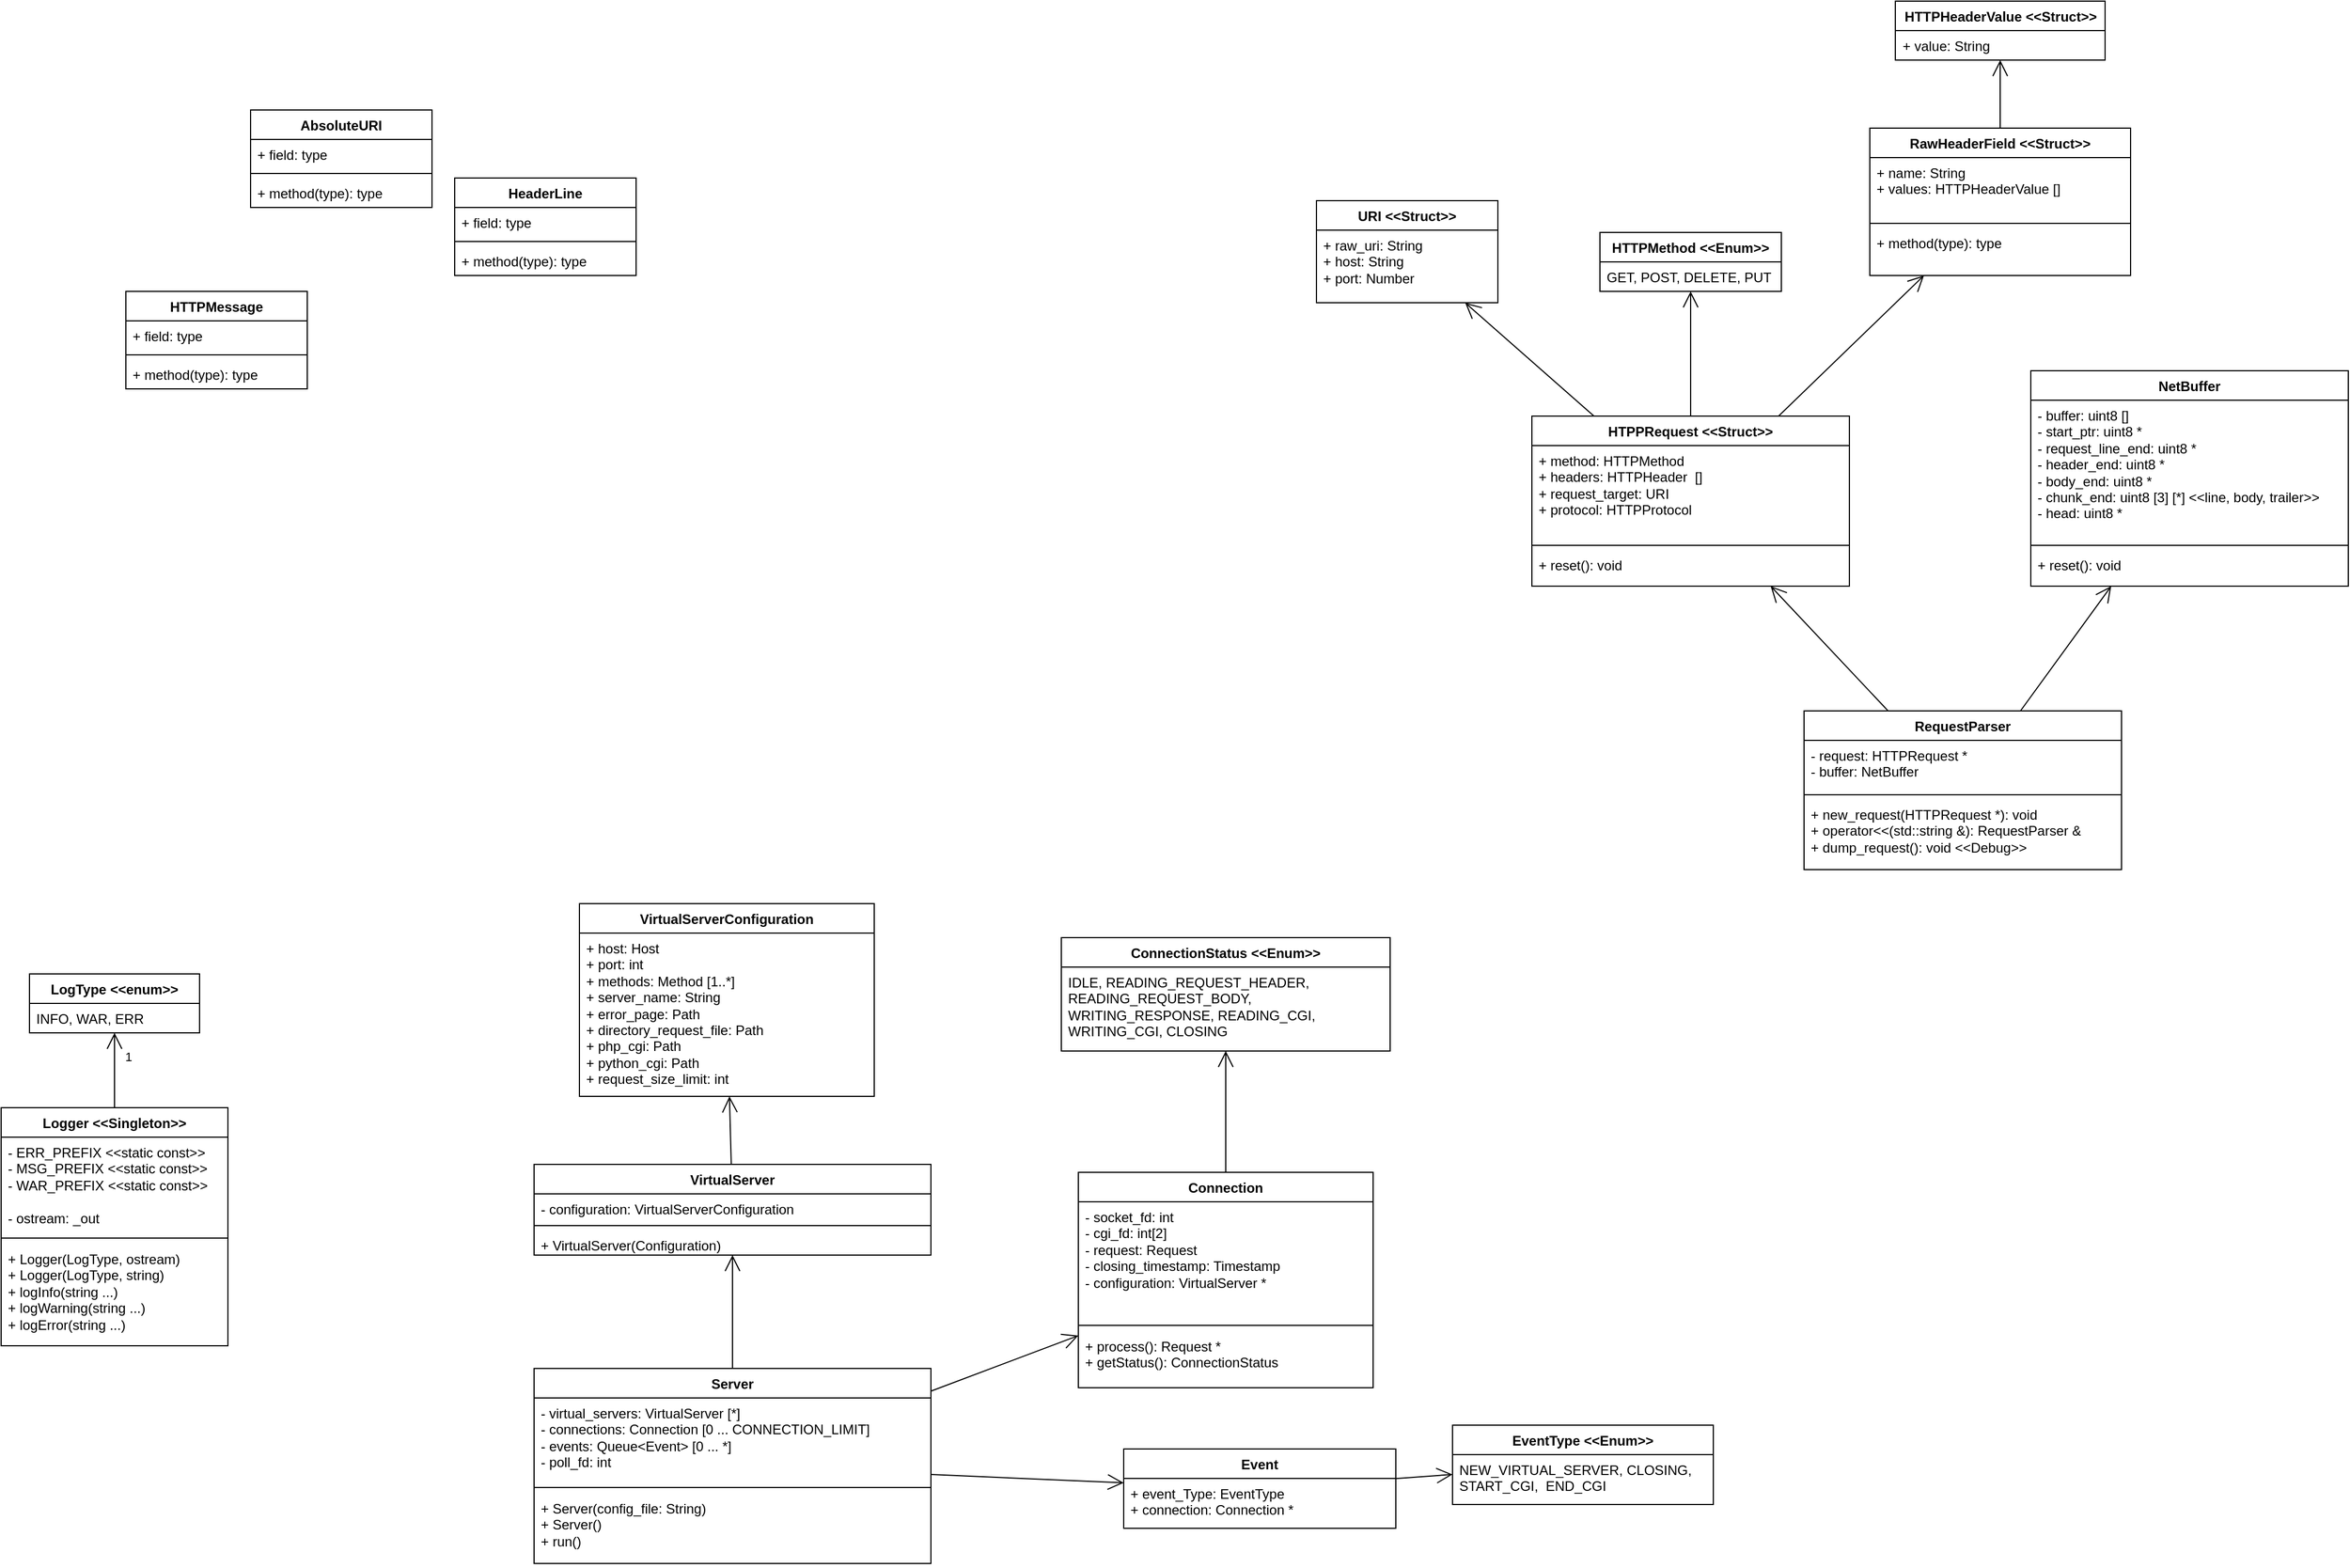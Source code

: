 <mxfile version="27.0.9">
  <diagram name="Página-1" id="tk883FMMthcRZrW7SJB8">
    <mxGraphModel dx="1426" dy="1963" grid="1" gridSize="10" guides="1" tooltips="1" connect="1" arrows="1" fold="1" page="1" pageScale="1" pageWidth="827" pageHeight="1169" math="0" shadow="0">
      <root>
        <mxCell id="0" />
        <mxCell id="1" parent="0" />
        <mxCell id="6wgVJU0eq-c5YWtlfM_m-1" value="Logger &amp;lt;&amp;lt;Singleton&amp;gt;&amp;gt;&lt;div&gt;&amp;nbsp;&lt;/div&gt;" style="swimlane;fontStyle=1;align=center;verticalAlign=top;childLayout=stackLayout;horizontal=1;startSize=26;horizontalStack=0;resizeParent=1;resizeParentMax=0;resizeLast=0;collapsible=1;marginBottom=0;whiteSpace=wrap;html=1;" parent="1" vertex="1">
          <mxGeometry x="190" y="340" width="200" height="210" as="geometry" />
        </mxCell>
        <mxCell id="6wgVJU0eq-c5YWtlfM_m-2" value="&lt;div&gt;- ERR_PREFIX &amp;lt;&amp;lt;static const&amp;gt;&amp;gt;&lt;/div&gt;&lt;div&gt;- MSG_PREFIX &amp;lt;&amp;lt;static const&amp;gt;&amp;gt;&lt;/div&gt;&lt;div&gt;- WAR_PREFIX &amp;lt;&amp;lt;static const&amp;gt;&amp;gt;&lt;/div&gt;&lt;div&gt;&lt;br&gt;&lt;/div&gt;- ostream: _out" style="text;strokeColor=none;fillColor=none;align=left;verticalAlign=top;spacingLeft=4;spacingRight=4;overflow=hidden;rotatable=0;points=[[0,0.5],[1,0.5]];portConstraint=eastwest;whiteSpace=wrap;html=1;" parent="6wgVJU0eq-c5YWtlfM_m-1" vertex="1">
          <mxGeometry y="26" width="200" height="84" as="geometry" />
        </mxCell>
        <mxCell id="6wgVJU0eq-c5YWtlfM_m-3" value="" style="line;strokeWidth=1;fillColor=none;align=left;verticalAlign=middle;spacingTop=-1;spacingLeft=3;spacingRight=3;rotatable=0;labelPosition=right;points=[];portConstraint=eastwest;strokeColor=inherit;" parent="6wgVJU0eq-c5YWtlfM_m-1" vertex="1">
          <mxGeometry y="110" width="200" height="10" as="geometry" />
        </mxCell>
        <mxCell id="6wgVJU0eq-c5YWtlfM_m-4" value="&lt;div&gt;&lt;span style=&quot;background-color: transparent; color: light-dark(rgb(0, 0, 0), rgb(255, 255, 255));&quot;&gt;+ Logger(LogType, ostream)&lt;/span&gt;&lt;/div&gt;+ Logger(LogType, string)&lt;div&gt;+ logInfo(string ...)&lt;/div&gt;&lt;div&gt;&lt;div&gt;+ logWarning(string ...)&lt;/div&gt;&lt;/div&gt;&lt;div&gt;&lt;div&gt;+ logError(string ...)&lt;/div&gt;&lt;/div&gt;&lt;div&gt;&lt;br&gt;&lt;/div&gt;" style="text;strokeColor=none;fillColor=none;align=left;verticalAlign=top;spacingLeft=4;spacingRight=4;overflow=hidden;rotatable=0;points=[[0,0.5],[1,0.5]];portConstraint=eastwest;whiteSpace=wrap;html=1;" parent="6wgVJU0eq-c5YWtlfM_m-1" vertex="1">
          <mxGeometry y="120" width="200" height="90" as="geometry" />
        </mxCell>
        <mxCell id="6wgVJU0eq-c5YWtlfM_m-7" value="LogType &amp;lt;&amp;lt;enum&amp;gt;&amp;gt;" style="swimlane;fontStyle=1;align=center;verticalAlign=top;childLayout=stackLayout;horizontal=1;startSize=26;horizontalStack=0;resizeParent=1;resizeParentMax=0;resizeLast=0;collapsible=1;marginBottom=0;whiteSpace=wrap;html=1;" parent="1" vertex="1">
          <mxGeometry x="215" y="222" width="150" height="52" as="geometry" />
        </mxCell>
        <mxCell id="6wgVJU0eq-c5YWtlfM_m-8" value="INFO, WAR, ERR" style="text;strokeColor=none;fillColor=none;align=left;verticalAlign=top;spacingLeft=4;spacingRight=4;overflow=hidden;rotatable=0;points=[[0,0.5],[1,0.5]];portConstraint=eastwest;whiteSpace=wrap;html=1;" parent="6wgVJU0eq-c5YWtlfM_m-7" vertex="1">
          <mxGeometry y="26" width="150" height="26" as="geometry" />
        </mxCell>
        <mxCell id="6wgVJU0eq-c5YWtlfM_m-13" value="" style="endArrow=open;endFill=1;endSize=12;html=1;rounded=0;" parent="1" source="6wgVJU0eq-c5YWtlfM_m-1" target="6wgVJU0eq-c5YWtlfM_m-7" edge="1">
          <mxGeometry width="160" relative="1" as="geometry">
            <mxPoint x="243" y="350" as="sourcePoint" />
            <mxPoint x="206" y="262" as="targetPoint" />
          </mxGeometry>
        </mxCell>
        <mxCell id="6wgVJU0eq-c5YWtlfM_m-14" value="1" style="edgeLabel;html=1;align=center;verticalAlign=middle;resizable=0;points=[];" parent="6wgVJU0eq-c5YWtlfM_m-13" vertex="1" connectable="0">
          <mxGeometry x="0.416" y="2" relative="1" as="geometry">
            <mxPoint x="14" y="1" as="offset" />
          </mxGeometry>
        </mxCell>
        <mxCell id="6wgVJU0eq-c5YWtlfM_m-15" value="" style="endArrow=open;endFill=1;endSize=12;html=1;rounded=0;" parent="1" source="6wgVJU0eq-c5YWtlfM_m-17" target="I9XYT82SZLcXuWSCUwmC-47" edge="1">
          <mxGeometry width="160" relative="1" as="geometry">
            <mxPoint x="742" y="480" as="sourcePoint" />
            <mxPoint x="839.571" y="274" as="targetPoint" />
          </mxGeometry>
        </mxCell>
        <mxCell id="6wgVJU0eq-c5YWtlfM_m-17" value="VirtualServer" style="swimlane;fontStyle=1;align=center;verticalAlign=top;childLayout=stackLayout;horizontal=1;startSize=26;horizontalStack=0;resizeParent=1;resizeParentMax=0;resizeLast=0;collapsible=1;marginBottom=0;whiteSpace=wrap;html=1;" parent="1" vertex="1">
          <mxGeometry x="660" y="390" width="350" height="80" as="geometry" />
        </mxCell>
        <mxCell id="6wgVJU0eq-c5YWtlfM_m-18" value="&lt;div&gt;- configuration: VirtualServerConfiguration&lt;/div&gt;&lt;div&gt;&lt;br&gt;&lt;/div&gt;" style="text;strokeColor=none;fillColor=none;align=left;verticalAlign=top;spacingLeft=4;spacingRight=4;overflow=hidden;rotatable=0;points=[[0,0.5],[1,0.5]];portConstraint=eastwest;whiteSpace=wrap;html=1;" parent="6wgVJU0eq-c5YWtlfM_m-17" vertex="1">
          <mxGeometry y="26" width="350" height="24" as="geometry" />
        </mxCell>
        <mxCell id="6wgVJU0eq-c5YWtlfM_m-19" value="" style="line;strokeWidth=1;fillColor=none;align=left;verticalAlign=middle;spacingTop=-1;spacingLeft=3;spacingRight=3;rotatable=0;labelPosition=right;points=[];portConstraint=eastwest;strokeColor=inherit;" parent="6wgVJU0eq-c5YWtlfM_m-17" vertex="1">
          <mxGeometry y="50" width="350" height="8" as="geometry" />
        </mxCell>
        <mxCell id="6wgVJU0eq-c5YWtlfM_m-20" value="+ VirtualServer(Configuration)&lt;div&gt;&lt;br&gt;&lt;/div&gt;" style="text;strokeColor=none;fillColor=none;align=left;verticalAlign=top;spacingLeft=4;spacingRight=4;overflow=hidden;rotatable=0;points=[[0,0.5],[1,0.5]];portConstraint=eastwest;whiteSpace=wrap;html=1;" parent="6wgVJU0eq-c5YWtlfM_m-17" vertex="1">
          <mxGeometry y="58" width="350" height="22" as="geometry" />
        </mxCell>
        <mxCell id="6wgVJU0eq-c5YWtlfM_m-27" value="HTTPMessage" style="swimlane;fontStyle=1;align=center;verticalAlign=top;childLayout=stackLayout;horizontal=1;startSize=26;horizontalStack=0;resizeParent=1;resizeParentMax=0;resizeLast=0;collapsible=1;marginBottom=0;whiteSpace=wrap;html=1;" parent="1" vertex="1">
          <mxGeometry x="300" y="-380" width="160" height="86" as="geometry" />
        </mxCell>
        <mxCell id="6wgVJU0eq-c5YWtlfM_m-28" value="+ field: type" style="text;strokeColor=none;fillColor=none;align=left;verticalAlign=top;spacingLeft=4;spacingRight=4;overflow=hidden;rotatable=0;points=[[0,0.5],[1,0.5]];portConstraint=eastwest;whiteSpace=wrap;html=1;" parent="6wgVJU0eq-c5YWtlfM_m-27" vertex="1">
          <mxGeometry y="26" width="160" height="26" as="geometry" />
        </mxCell>
        <mxCell id="6wgVJU0eq-c5YWtlfM_m-29" value="" style="line;strokeWidth=1;fillColor=none;align=left;verticalAlign=middle;spacingTop=-1;spacingLeft=3;spacingRight=3;rotatable=0;labelPosition=right;points=[];portConstraint=eastwest;strokeColor=inherit;" parent="6wgVJU0eq-c5YWtlfM_m-27" vertex="1">
          <mxGeometry y="52" width="160" height="8" as="geometry" />
        </mxCell>
        <mxCell id="6wgVJU0eq-c5YWtlfM_m-30" value="+ method(type): type" style="text;strokeColor=none;fillColor=none;align=left;verticalAlign=top;spacingLeft=4;spacingRight=4;overflow=hidden;rotatable=0;points=[[0,0.5],[1,0.5]];portConstraint=eastwest;whiteSpace=wrap;html=1;" parent="6wgVJU0eq-c5YWtlfM_m-27" vertex="1">
          <mxGeometry y="60" width="160" height="26" as="geometry" />
        </mxCell>
        <mxCell id="6wgVJU0eq-c5YWtlfM_m-31" value="RawHeaderField &amp;lt;&amp;lt;Struct&amp;gt;&amp;gt;" style="swimlane;fontStyle=1;align=center;verticalAlign=top;childLayout=stackLayout;horizontal=1;startSize=26;horizontalStack=0;resizeParent=1;resizeParentMax=0;resizeLast=0;collapsible=1;marginBottom=0;whiteSpace=wrap;html=1;" parent="1" vertex="1">
          <mxGeometry x="1838" y="-524" width="230" height="130" as="geometry" />
        </mxCell>
        <mxCell id="6wgVJU0eq-c5YWtlfM_m-32" value="&lt;div&gt;+ name: String&lt;/div&gt;&lt;div&gt;+ values: HTTPHeaderValue []&lt;/div&gt;" style="text;strokeColor=none;fillColor=none;align=left;verticalAlign=top;spacingLeft=4;spacingRight=4;overflow=hidden;rotatable=0;points=[[0,0.5],[1,0.5]];portConstraint=eastwest;whiteSpace=wrap;html=1;" parent="6wgVJU0eq-c5YWtlfM_m-31" vertex="1">
          <mxGeometry y="26" width="230" height="54" as="geometry" />
        </mxCell>
        <mxCell id="6wgVJU0eq-c5YWtlfM_m-33" value="" style="line;strokeWidth=1;fillColor=none;align=left;verticalAlign=middle;spacingTop=-1;spacingLeft=3;spacingRight=3;rotatable=0;labelPosition=right;points=[];portConstraint=eastwest;strokeColor=inherit;" parent="6wgVJU0eq-c5YWtlfM_m-31" vertex="1">
          <mxGeometry y="80" width="230" height="8" as="geometry" />
        </mxCell>
        <mxCell id="6wgVJU0eq-c5YWtlfM_m-34" value="+ method(type): type" style="text;strokeColor=none;fillColor=none;align=left;verticalAlign=top;spacingLeft=4;spacingRight=4;overflow=hidden;rotatable=0;points=[[0,0.5],[1,0.5]];portConstraint=eastwest;whiteSpace=wrap;html=1;" parent="6wgVJU0eq-c5YWtlfM_m-31" vertex="1">
          <mxGeometry y="88" width="230" height="42" as="geometry" />
        </mxCell>
        <mxCell id="6wgVJU0eq-c5YWtlfM_m-36" value="HeaderLine" style="swimlane;fontStyle=1;align=center;verticalAlign=top;childLayout=stackLayout;horizontal=1;startSize=26;horizontalStack=0;resizeParent=1;resizeParentMax=0;resizeLast=0;collapsible=1;marginBottom=0;whiteSpace=wrap;html=1;" parent="1" vertex="1">
          <mxGeometry x="590" y="-480" width="160" height="86" as="geometry" />
        </mxCell>
        <mxCell id="6wgVJU0eq-c5YWtlfM_m-37" value="+ field: type" style="text;strokeColor=none;fillColor=none;align=left;verticalAlign=top;spacingLeft=4;spacingRight=4;overflow=hidden;rotatable=0;points=[[0,0.5],[1,0.5]];portConstraint=eastwest;whiteSpace=wrap;html=1;" parent="6wgVJU0eq-c5YWtlfM_m-36" vertex="1">
          <mxGeometry y="26" width="160" height="26" as="geometry" />
        </mxCell>
        <mxCell id="6wgVJU0eq-c5YWtlfM_m-38" value="" style="line;strokeWidth=1;fillColor=none;align=left;verticalAlign=middle;spacingTop=-1;spacingLeft=3;spacingRight=3;rotatable=0;labelPosition=right;points=[];portConstraint=eastwest;strokeColor=inherit;" parent="6wgVJU0eq-c5YWtlfM_m-36" vertex="1">
          <mxGeometry y="52" width="160" height="8" as="geometry" />
        </mxCell>
        <mxCell id="6wgVJU0eq-c5YWtlfM_m-39" value="+ method(type): type" style="text;strokeColor=none;fillColor=none;align=left;verticalAlign=top;spacingLeft=4;spacingRight=4;overflow=hidden;rotatable=0;points=[[0,0.5],[1,0.5]];portConstraint=eastwest;whiteSpace=wrap;html=1;" parent="6wgVJU0eq-c5YWtlfM_m-36" vertex="1">
          <mxGeometry y="60" width="160" height="26" as="geometry" />
        </mxCell>
        <mxCell id="6wgVJU0eq-c5YWtlfM_m-44" value="AbsoluteURI" style="swimlane;fontStyle=1;align=center;verticalAlign=top;childLayout=stackLayout;horizontal=1;startSize=26;horizontalStack=0;resizeParent=1;resizeParentMax=0;resizeLast=0;collapsible=1;marginBottom=0;whiteSpace=wrap;html=1;" parent="1" vertex="1">
          <mxGeometry x="410" y="-540" width="160" height="86" as="geometry" />
        </mxCell>
        <mxCell id="6wgVJU0eq-c5YWtlfM_m-45" value="+ field: type" style="text;strokeColor=none;fillColor=none;align=left;verticalAlign=top;spacingLeft=4;spacingRight=4;overflow=hidden;rotatable=0;points=[[0,0.5],[1,0.5]];portConstraint=eastwest;whiteSpace=wrap;html=1;" parent="6wgVJU0eq-c5YWtlfM_m-44" vertex="1">
          <mxGeometry y="26" width="160" height="26" as="geometry" />
        </mxCell>
        <mxCell id="6wgVJU0eq-c5YWtlfM_m-46" value="" style="line;strokeWidth=1;fillColor=none;align=left;verticalAlign=middle;spacingTop=-1;spacingLeft=3;spacingRight=3;rotatable=0;labelPosition=right;points=[];portConstraint=eastwest;strokeColor=inherit;" parent="6wgVJU0eq-c5YWtlfM_m-44" vertex="1">
          <mxGeometry y="52" width="160" height="8" as="geometry" />
        </mxCell>
        <mxCell id="6wgVJU0eq-c5YWtlfM_m-47" value="+ method(type): type" style="text;strokeColor=none;fillColor=none;align=left;verticalAlign=top;spacingLeft=4;spacingRight=4;overflow=hidden;rotatable=0;points=[[0,0.5],[1,0.5]];portConstraint=eastwest;whiteSpace=wrap;html=1;" parent="6wgVJU0eq-c5YWtlfM_m-44" vertex="1">
          <mxGeometry y="60" width="160" height="26" as="geometry" />
        </mxCell>
        <mxCell id="I9XYT82SZLcXuWSCUwmC-6" value="Connection" style="swimlane;fontStyle=1;align=center;verticalAlign=top;childLayout=stackLayout;horizontal=1;startSize=26;horizontalStack=0;resizeParent=1;resizeParentMax=0;resizeLast=0;collapsible=1;marginBottom=0;whiteSpace=wrap;html=1;" parent="1" vertex="1">
          <mxGeometry x="1140" y="397" width="260" height="190" as="geometry" />
        </mxCell>
        <mxCell id="I9XYT82SZLcXuWSCUwmC-7" value="- socket_fd: int&lt;div&gt;- cgi_fd: int[2]&lt;br&gt;&lt;div&gt;- request: Request&lt;br&gt;&lt;div&gt;&lt;span style=&quot;background-color: transparent; color: light-dark(rgb(0, 0, 0), rgb(255, 255, 255));&quot;&gt;- closing_timestamp: Timestamp&lt;/span&gt;&lt;/div&gt;&lt;/div&gt;&lt;div&gt;- configuration: VirtualServer *&lt;/div&gt;&lt;/div&gt;" style="text;strokeColor=none;fillColor=none;align=left;verticalAlign=top;spacingLeft=4;spacingRight=4;overflow=hidden;rotatable=0;points=[[0,0.5],[1,0.5]];portConstraint=eastwest;whiteSpace=wrap;html=1;" parent="I9XYT82SZLcXuWSCUwmC-6" vertex="1">
          <mxGeometry y="26" width="260" height="104" as="geometry" />
        </mxCell>
        <mxCell id="I9XYT82SZLcXuWSCUwmC-8" value="" style="line;strokeWidth=1;fillColor=none;align=left;verticalAlign=middle;spacingTop=-1;spacingLeft=3;spacingRight=3;rotatable=0;labelPosition=right;points=[];portConstraint=eastwest;strokeColor=inherit;" parent="I9XYT82SZLcXuWSCUwmC-6" vertex="1">
          <mxGeometry y="130" width="260" height="10" as="geometry" />
        </mxCell>
        <mxCell id="I9XYT82SZLcXuWSCUwmC-9" value="+ process(): Request *&lt;div&gt;+ getStatus(): ConnectionStatus&lt;/div&gt;" style="text;strokeColor=none;fillColor=none;align=left;verticalAlign=top;spacingLeft=4;spacingRight=4;overflow=hidden;rotatable=0;points=[[0,0.5],[1,0.5]];portConstraint=eastwest;whiteSpace=wrap;html=1;" parent="I9XYT82SZLcXuWSCUwmC-6" vertex="1">
          <mxGeometry y="140" width="260" height="50" as="geometry" />
        </mxCell>
        <mxCell id="I9XYT82SZLcXuWSCUwmC-10" value="ConnectionStatus &amp;lt;&amp;lt;Enum&amp;gt;&amp;gt;" style="swimlane;fontStyle=1;align=center;verticalAlign=top;childLayout=stackLayout;horizontal=1;startSize=26;horizontalStack=0;resizeParent=1;resizeParentMax=0;resizeLast=0;collapsible=1;marginBottom=0;whiteSpace=wrap;html=1;" parent="1" vertex="1">
          <mxGeometry x="1125" y="190" width="290" height="100" as="geometry" />
        </mxCell>
        <mxCell id="I9XYT82SZLcXuWSCUwmC-11" value="IDLE, READING_REQUEST_HEADER, READING_REQUEST_BODY,&amp;nbsp; WRITING_RESPONSE, READING_CGI, WRITING_CGI, CLOSING" style="text;strokeColor=none;fillColor=none;align=left;verticalAlign=top;spacingLeft=4;spacingRight=4;overflow=hidden;rotatable=0;points=[[0,0.5],[1,0.5]];portConstraint=eastwest;whiteSpace=wrap;html=1;" parent="I9XYT82SZLcXuWSCUwmC-10" vertex="1">
          <mxGeometry y="26" width="290" height="74" as="geometry" />
        </mxCell>
        <mxCell id="I9XYT82SZLcXuWSCUwmC-14" value="" style="endArrow=open;endFill=1;endSize=12;html=1;rounded=0;" parent="1" source="I9XYT82SZLcXuWSCUwmC-6" target="I9XYT82SZLcXuWSCUwmC-10" edge="1">
          <mxGeometry width="160" relative="1" as="geometry">
            <mxPoint x="889" y="382" as="sourcePoint" />
            <mxPoint x="930" y="180" as="targetPoint" />
          </mxGeometry>
        </mxCell>
        <mxCell id="I9XYT82SZLcXuWSCUwmC-15" value="" style="endArrow=open;endFill=1;endSize=12;html=1;rounded=0;" parent="1" source="I9XYT82SZLcXuWSCUwmC-40" target="I9XYT82SZLcXuWSCUwmC-6" edge="1">
          <mxGeometry width="160" relative="1" as="geometry">
            <mxPoint x="870" y="412" as="sourcePoint" />
            <mxPoint x="911" y="210" as="targetPoint" />
          </mxGeometry>
        </mxCell>
        <mxCell id="I9XYT82SZLcXuWSCUwmC-18" value="Event" style="swimlane;fontStyle=1;align=center;verticalAlign=top;childLayout=stackLayout;horizontal=1;startSize=26;horizontalStack=0;resizeParent=1;resizeParentMax=0;resizeLast=0;collapsible=1;marginBottom=0;whiteSpace=wrap;html=1;" parent="1" vertex="1">
          <mxGeometry x="1180" y="641" width="240" height="70" as="geometry" />
        </mxCell>
        <mxCell id="I9XYT82SZLcXuWSCUwmC-19" value="+ event_Type: EventType&lt;div&gt;&lt;span style=&quot;background-color: transparent; color: light-dark(rgb(0, 0, 0), rgb(255, 255, 255));&quot;&gt;+ connection: Connection *&lt;/span&gt;&lt;/div&gt;&lt;div&gt;&lt;br&gt;&lt;/div&gt;" style="text;strokeColor=none;fillColor=none;align=left;verticalAlign=top;spacingLeft=4;spacingRight=4;overflow=hidden;rotatable=0;points=[[0,0.5],[1,0.5]];portConstraint=eastwest;whiteSpace=wrap;html=1;" parent="I9XYT82SZLcXuWSCUwmC-18" vertex="1">
          <mxGeometry y="26" width="240" height="44" as="geometry" />
        </mxCell>
        <mxCell id="I9XYT82SZLcXuWSCUwmC-22" value="EventType &amp;lt;&amp;lt;Enum&amp;gt;&amp;gt;" style="swimlane;fontStyle=1;align=center;verticalAlign=top;childLayout=stackLayout;horizontal=1;startSize=26;horizontalStack=0;resizeParent=1;resizeParentMax=0;resizeLast=0;collapsible=1;marginBottom=0;whiteSpace=wrap;html=1;" parent="1" vertex="1">
          <mxGeometry x="1470" y="620" width="230" height="70" as="geometry" />
        </mxCell>
        <mxCell id="I9XYT82SZLcXuWSCUwmC-23" value="NEW_VIRTUAL_SERVER, CLOSING, START_CGI,&amp;nbsp; END_CGI" style="text;strokeColor=none;fillColor=none;align=left;verticalAlign=top;spacingLeft=4;spacingRight=4;overflow=hidden;rotatable=0;points=[[0,0.5],[1,0.5]];portConstraint=eastwest;whiteSpace=wrap;html=1;" parent="I9XYT82SZLcXuWSCUwmC-22" vertex="1">
          <mxGeometry y="26" width="230" height="44" as="geometry" />
        </mxCell>
        <mxCell id="I9XYT82SZLcXuWSCUwmC-27" value="" style="endArrow=open;endFill=1;endSize=12;html=1;rounded=0;" parent="1" source="I9XYT82SZLcXuWSCUwmC-40" target="I9XYT82SZLcXuWSCUwmC-18" edge="1">
          <mxGeometry width="160" relative="1" as="geometry">
            <mxPoint x="936" y="400" as="sourcePoint" />
            <mxPoint x="1046" y="316" as="targetPoint" />
          </mxGeometry>
        </mxCell>
        <mxCell id="I9XYT82SZLcXuWSCUwmC-28" value="" style="endArrow=open;endFill=1;endSize=12;html=1;rounded=0;" parent="1" source="I9XYT82SZLcXuWSCUwmC-18" target="I9XYT82SZLcXuWSCUwmC-22" edge="1">
          <mxGeometry width="160" relative="1" as="geometry">
            <mxPoint x="1190" y="660" as="sourcePoint" />
            <mxPoint x="1260" y="670" as="targetPoint" />
          </mxGeometry>
        </mxCell>
        <mxCell id="I9XYT82SZLcXuWSCUwmC-40" value="Server" style="swimlane;fontStyle=1;align=center;verticalAlign=top;childLayout=stackLayout;horizontal=1;startSize=26;horizontalStack=0;resizeParent=1;resizeParentMax=0;resizeLast=0;collapsible=1;marginBottom=0;whiteSpace=wrap;html=1;" parent="1" vertex="1">
          <mxGeometry x="660" y="570" width="350" height="172" as="geometry" />
        </mxCell>
        <mxCell id="I9XYT82SZLcXuWSCUwmC-41" value="- virtual_servers: VirtualServer [*]&lt;div&gt;- connections: Connection [0 ... CONNECTION_LIMIT]&lt;/div&gt;&lt;div&gt;&lt;div&gt;&lt;div&gt;&lt;span style=&quot;background-color: transparent; color: light-dark(rgb(0, 0, 0), rgb(255, 255, 255));&quot;&gt;- events: Queue&amp;lt;Event&amp;gt; [0 ... *]&lt;/span&gt;&lt;/div&gt;&lt;/div&gt;&lt;div&gt;&lt;span style=&quot;background-color: transparent; color: light-dark(rgb(0, 0, 0), rgb(255, 255, 255));&quot;&gt;- poll_fd: int&lt;/span&gt;&lt;/div&gt;&lt;/div&gt;" style="text;strokeColor=none;fillColor=none;align=left;verticalAlign=top;spacingLeft=4;spacingRight=4;overflow=hidden;rotatable=0;points=[[0,0.5],[1,0.5]];portConstraint=eastwest;whiteSpace=wrap;html=1;" parent="I9XYT82SZLcXuWSCUwmC-40" vertex="1">
          <mxGeometry y="26" width="350" height="74" as="geometry" />
        </mxCell>
        <mxCell id="I9XYT82SZLcXuWSCUwmC-42" value="" style="line;strokeWidth=1;fillColor=none;align=left;verticalAlign=middle;spacingTop=-1;spacingLeft=3;spacingRight=3;rotatable=0;labelPosition=right;points=[];portConstraint=eastwest;strokeColor=inherit;" parent="I9XYT82SZLcXuWSCUwmC-40" vertex="1">
          <mxGeometry y="100" width="350" height="10" as="geometry" />
        </mxCell>
        <mxCell id="I9XYT82SZLcXuWSCUwmC-43" value="+ Server(config_file: String)&lt;div&gt;&lt;div&gt;+ Server()&lt;/div&gt;&lt;/div&gt;&lt;div&gt;+ run()&lt;/div&gt;" style="text;strokeColor=none;fillColor=none;align=left;verticalAlign=top;spacingLeft=4;spacingRight=4;overflow=hidden;rotatable=0;points=[[0,0.5],[1,0.5]];portConstraint=eastwest;whiteSpace=wrap;html=1;" parent="I9XYT82SZLcXuWSCUwmC-40" vertex="1">
          <mxGeometry y="110" width="350" height="62" as="geometry" />
        </mxCell>
        <mxCell id="I9XYT82SZLcXuWSCUwmC-44" value="" style="endArrow=open;endFill=1;endSize=12;html=1;rounded=0;" parent="1" source="I9XYT82SZLcXuWSCUwmC-40" target="6wgVJU0eq-c5YWtlfM_m-17" edge="1">
          <mxGeometry width="160" relative="1" as="geometry">
            <mxPoint x="942" y="400" as="sourcePoint" />
            <mxPoint x="1053" y="326" as="targetPoint" />
          </mxGeometry>
        </mxCell>
        <mxCell id="I9XYT82SZLcXuWSCUwmC-47" value="VirtualServerConfiguration" style="swimlane;fontStyle=1;align=center;verticalAlign=top;childLayout=stackLayout;horizontal=1;startSize=26;horizontalStack=0;resizeParent=1;resizeParentMax=0;resizeLast=0;collapsible=1;marginBottom=0;whiteSpace=wrap;html=1;" parent="1" vertex="1">
          <mxGeometry x="700" y="160" width="260" height="170" as="geometry" />
        </mxCell>
        <mxCell id="I9XYT82SZLcXuWSCUwmC-48" value="+ host: Host&lt;div&gt;+ port: int&lt;br&gt;&lt;div&gt;+ methods: Method [1..*]&lt;/div&gt;&lt;div&gt;+ server_name: String&lt;/div&gt;&lt;/div&gt;&lt;div&gt;+ error_page: Path&lt;/div&gt;&lt;div&gt;+ directory_request_file: Path&lt;/div&gt;&lt;div&gt;+ php_cgi: Path&lt;/div&gt;&lt;div&gt;+ python_cgi: Path&lt;/div&gt;&lt;div&gt;+ request_size_limit: int&lt;/div&gt;" style="text;strokeColor=none;fillColor=none;align=left;verticalAlign=top;spacingLeft=4;spacingRight=4;overflow=hidden;rotatable=0;points=[[0,0.5],[1,0.5]];portConstraint=eastwest;whiteSpace=wrap;html=1;" parent="I9XYT82SZLcXuWSCUwmC-47" vertex="1">
          <mxGeometry y="26" width="260" height="144" as="geometry" />
        </mxCell>
        <mxCell id="1a8JrGUghkv8qu4YOcdz-1" value="HTPPRequest &amp;lt;&amp;lt;Struct&amp;gt;&amp;gt;" style="swimlane;fontStyle=1;align=center;verticalAlign=top;childLayout=stackLayout;horizontal=1;startSize=26;horizontalStack=0;resizeParent=1;resizeParentMax=0;resizeLast=0;collapsible=1;marginBottom=0;whiteSpace=wrap;html=1;" vertex="1" parent="1">
          <mxGeometry x="1540" y="-270" width="280" height="150" as="geometry" />
        </mxCell>
        <mxCell id="1a8JrGUghkv8qu4YOcdz-2" value="&lt;div&gt;+ method: HTTPMethod&lt;/div&gt;&lt;div&gt;+ headers: HTTPHeader&amp;nbsp; []&lt;/div&gt;&lt;div&gt;+ request_target: URI&lt;/div&gt;&lt;div&gt;+ protocol: HTTPProtocol&lt;/div&gt;" style="text;strokeColor=none;fillColor=none;align=left;verticalAlign=top;spacingLeft=4;spacingRight=4;overflow=hidden;rotatable=0;points=[[0,0.5],[1,0.5]];portConstraint=eastwest;whiteSpace=wrap;html=1;" vertex="1" parent="1a8JrGUghkv8qu4YOcdz-1">
          <mxGeometry y="26" width="280" height="84" as="geometry" />
        </mxCell>
        <mxCell id="1a8JrGUghkv8qu4YOcdz-3" value="" style="line;strokeWidth=1;fillColor=none;align=left;verticalAlign=middle;spacingTop=-1;spacingLeft=3;spacingRight=3;rotatable=0;labelPosition=right;points=[];portConstraint=eastwest;strokeColor=inherit;" vertex="1" parent="1a8JrGUghkv8qu4YOcdz-1">
          <mxGeometry y="110" width="280" height="8" as="geometry" />
        </mxCell>
        <mxCell id="1a8JrGUghkv8qu4YOcdz-4" value="+ reset(): void" style="text;strokeColor=none;fillColor=none;align=left;verticalAlign=top;spacingLeft=4;spacingRight=4;overflow=hidden;rotatable=0;points=[[0,0.5],[1,0.5]];portConstraint=eastwest;whiteSpace=wrap;html=1;" vertex="1" parent="1a8JrGUghkv8qu4YOcdz-1">
          <mxGeometry y="118" width="280" height="32" as="geometry" />
        </mxCell>
        <mxCell id="1a8JrGUghkv8qu4YOcdz-9" value="" style="endArrow=open;endFill=1;endSize=12;html=1;rounded=0;" edge="1" parent="1" source="1a8JrGUghkv8qu4YOcdz-1" target="6wgVJU0eq-c5YWtlfM_m-31">
          <mxGeometry width="160" relative="1" as="geometry">
            <mxPoint x="1440" y="-127" as="sourcePoint" />
            <mxPoint x="1440" y="-234" as="targetPoint" />
          </mxGeometry>
        </mxCell>
        <mxCell id="1a8JrGUghkv8qu4YOcdz-10" value="HTTPHeaderValue &amp;lt;&amp;lt;Struct&amp;gt;&amp;gt;" style="swimlane;fontStyle=1;align=center;verticalAlign=top;childLayout=stackLayout;horizontal=1;startSize=26;horizontalStack=0;resizeParent=1;resizeParentMax=0;resizeLast=0;collapsible=1;marginBottom=0;whiteSpace=wrap;html=1;" vertex="1" parent="1">
          <mxGeometry x="1860.5" y="-636" width="185" height="52" as="geometry" />
        </mxCell>
        <mxCell id="1a8JrGUghkv8qu4YOcdz-11" value="+ value: String" style="text;strokeColor=none;fillColor=none;align=left;verticalAlign=top;spacingLeft=4;spacingRight=4;overflow=hidden;rotatable=0;points=[[0,0.5],[1,0.5]];portConstraint=eastwest;whiteSpace=wrap;html=1;" vertex="1" parent="1a8JrGUghkv8qu4YOcdz-10">
          <mxGeometry y="26" width="185" height="26" as="geometry" />
        </mxCell>
        <mxCell id="1a8JrGUghkv8qu4YOcdz-14" value="" style="endArrow=open;endFill=1;endSize=12;html=1;rounded=0;" edge="1" parent="1" source="6wgVJU0eq-c5YWtlfM_m-31" target="1a8JrGUghkv8qu4YOcdz-10">
          <mxGeometry width="160" relative="1" as="geometry">
            <mxPoint x="1520" y="-414" as="sourcePoint" />
            <mxPoint x="1525" y="-494" as="targetPoint" />
          </mxGeometry>
        </mxCell>
        <mxCell id="1a8JrGUghkv8qu4YOcdz-15" value="HTTPMethod &amp;lt;&amp;lt;Enum&amp;gt;&amp;gt;" style="swimlane;fontStyle=1;align=center;verticalAlign=top;childLayout=stackLayout;horizontal=1;startSize=26;horizontalStack=0;resizeParent=1;resizeParentMax=0;resizeLast=0;collapsible=1;marginBottom=0;whiteSpace=wrap;html=1;" vertex="1" parent="1">
          <mxGeometry x="1600" y="-432" width="160" height="52" as="geometry" />
        </mxCell>
        <mxCell id="1a8JrGUghkv8qu4YOcdz-16" value="GET, POST, DELETE, PUT" style="text;strokeColor=none;fillColor=none;align=left;verticalAlign=top;spacingLeft=4;spacingRight=4;overflow=hidden;rotatable=0;points=[[0,0.5],[1,0.5]];portConstraint=eastwest;whiteSpace=wrap;html=1;" vertex="1" parent="1a8JrGUghkv8qu4YOcdz-15">
          <mxGeometry y="26" width="160" height="26" as="geometry" />
        </mxCell>
        <mxCell id="1a8JrGUghkv8qu4YOcdz-19" value="" style="endArrow=open;endFill=1;endSize=12;html=1;rounded=0;" edge="1" parent="1" source="1a8JrGUghkv8qu4YOcdz-1" target="1a8JrGUghkv8qu4YOcdz-15">
          <mxGeometry width="160" relative="1" as="geometry">
            <mxPoint x="1890" y="-394" as="sourcePoint" />
            <mxPoint x="1890" y="-444" as="targetPoint" />
          </mxGeometry>
        </mxCell>
        <mxCell id="1a8JrGUghkv8qu4YOcdz-20" value="URI &amp;lt;&amp;lt;Struct&amp;gt;&amp;gt;" style="swimlane;fontStyle=1;align=center;verticalAlign=top;childLayout=stackLayout;horizontal=1;startSize=26;horizontalStack=0;resizeParent=1;resizeParentMax=0;resizeLast=0;collapsible=1;marginBottom=0;whiteSpace=wrap;html=1;" vertex="1" parent="1">
          <mxGeometry x="1350" y="-460" width="160" height="90" as="geometry" />
        </mxCell>
        <mxCell id="1a8JrGUghkv8qu4YOcdz-21" value="&lt;div&gt;+ raw_uri: String&lt;/div&gt;&lt;div&gt;+ host: String&lt;/div&gt;&lt;div&gt;+ port: Number&lt;/div&gt;" style="text;strokeColor=none;fillColor=none;align=left;verticalAlign=top;spacingLeft=4;spacingRight=4;overflow=hidden;rotatable=0;points=[[0,0.5],[1,0.5]];portConstraint=eastwest;whiteSpace=wrap;html=1;" vertex="1" parent="1a8JrGUghkv8qu4YOcdz-20">
          <mxGeometry y="26" width="160" height="64" as="geometry" />
        </mxCell>
        <mxCell id="1a8JrGUghkv8qu4YOcdz-24" value="" style="endArrow=open;endFill=1;endSize=12;html=1;rounded=0;" edge="1" parent="1" source="1a8JrGUghkv8qu4YOcdz-1" target="1a8JrGUghkv8qu4YOcdz-20">
          <mxGeometry width="160" relative="1" as="geometry">
            <mxPoint x="1553" y="-206" as="sourcePoint" />
            <mxPoint x="1400" y="-344" as="targetPoint" />
          </mxGeometry>
        </mxCell>
        <mxCell id="1a8JrGUghkv8qu4YOcdz-25" value="RequestParser" style="swimlane;fontStyle=1;align=center;verticalAlign=top;childLayout=stackLayout;horizontal=1;startSize=26;horizontalStack=0;resizeParent=1;resizeParentMax=0;resizeLast=0;collapsible=1;marginBottom=0;whiteSpace=wrap;html=1;" vertex="1" parent="1">
          <mxGeometry x="1780" y="-10" width="280" height="140" as="geometry" />
        </mxCell>
        <mxCell id="1a8JrGUghkv8qu4YOcdz-26" value="&lt;div&gt;- request: HTTPRequest *&lt;/div&gt;&lt;div&gt;- buffer: NetBuffer&lt;/div&gt;&lt;div&gt;&lt;br&gt;&lt;/div&gt;" style="text;strokeColor=none;fillColor=none;align=left;verticalAlign=top;spacingLeft=4;spacingRight=4;overflow=hidden;rotatable=0;points=[[0,0.5],[1,0.5]];portConstraint=eastwest;whiteSpace=wrap;html=1;" vertex="1" parent="1a8JrGUghkv8qu4YOcdz-25">
          <mxGeometry y="26" width="280" height="44" as="geometry" />
        </mxCell>
        <mxCell id="1a8JrGUghkv8qu4YOcdz-27" value="" style="line;strokeWidth=1;fillColor=none;align=left;verticalAlign=middle;spacingTop=-1;spacingLeft=3;spacingRight=3;rotatable=0;labelPosition=right;points=[];portConstraint=eastwest;strokeColor=inherit;" vertex="1" parent="1a8JrGUghkv8qu4YOcdz-25">
          <mxGeometry y="70" width="280" height="8" as="geometry" />
        </mxCell>
        <mxCell id="1a8JrGUghkv8qu4YOcdz-28" value="&lt;div&gt;+ new_request(HTTPRequest *): void &lt;br&gt;&lt;/div&gt;&lt;div&gt;+ operator&amp;lt;&amp;lt;(std::string &amp;amp;): RequestParser &amp;amp;&lt;/div&gt;&lt;div&gt;+ dump_request(): void &amp;lt;&amp;lt;Debug&amp;gt;&amp;gt;&lt;/div&gt;" style="text;strokeColor=none;fillColor=none;align=left;verticalAlign=top;spacingLeft=4;spacingRight=4;overflow=hidden;rotatable=0;points=[[0,0.5],[1,0.5]];portConstraint=eastwest;whiteSpace=wrap;html=1;" vertex="1" parent="1a8JrGUghkv8qu4YOcdz-25">
          <mxGeometry y="78" width="280" height="62" as="geometry" />
        </mxCell>
        <mxCell id="1a8JrGUghkv8qu4YOcdz-29" value="" style="endArrow=open;endFill=1;endSize=12;html=1;rounded=0;" edge="1" parent="1" source="1a8JrGUghkv8qu4YOcdz-25" target="1a8JrGUghkv8qu4YOcdz-1">
          <mxGeometry width="160" relative="1" as="geometry">
            <mxPoint x="1869.996" y="-40" as="sourcePoint" />
            <mxPoint x="1957.7" y="-200" as="targetPoint" />
          </mxGeometry>
        </mxCell>
        <mxCell id="1a8JrGUghkv8qu4YOcdz-32" value="NetBuffer" style="swimlane;fontStyle=1;align=center;verticalAlign=top;childLayout=stackLayout;horizontal=1;startSize=26;horizontalStack=0;resizeParent=1;resizeParentMax=0;resizeLast=0;collapsible=1;marginBottom=0;whiteSpace=wrap;html=1;" vertex="1" parent="1">
          <mxGeometry x="1980" y="-310" width="280" height="190" as="geometry" />
        </mxCell>
        <mxCell id="1a8JrGUghkv8qu4YOcdz-33" value="&lt;div&gt;- buffer: uint8 []&lt;/div&gt;&lt;div&gt;- start_ptr: uint8 *&lt;/div&gt;&lt;div&gt;- request_line_end: uint8 *&lt;/div&gt;&lt;div&gt;- header_end: uint8 *&lt;/div&gt;&lt;div&gt;- body_end: uint8 *&lt;/div&gt;&lt;div&gt;- chunk_end: uint8 [3] [*] &amp;lt;&amp;lt;line, body, trailer&amp;gt;&amp;gt;&lt;/div&gt;&lt;div&gt;- head: uint8 *&lt;/div&gt;" style="text;strokeColor=none;fillColor=none;align=left;verticalAlign=top;spacingLeft=4;spacingRight=4;overflow=hidden;rotatable=0;points=[[0,0.5],[1,0.5]];portConstraint=eastwest;whiteSpace=wrap;html=1;" vertex="1" parent="1a8JrGUghkv8qu4YOcdz-32">
          <mxGeometry y="26" width="280" height="124" as="geometry" />
        </mxCell>
        <mxCell id="1a8JrGUghkv8qu4YOcdz-34" value="" style="line;strokeWidth=1;fillColor=none;align=left;verticalAlign=middle;spacingTop=-1;spacingLeft=3;spacingRight=3;rotatable=0;labelPosition=right;points=[];portConstraint=eastwest;strokeColor=inherit;" vertex="1" parent="1a8JrGUghkv8qu4YOcdz-32">
          <mxGeometry y="150" width="280" height="8" as="geometry" />
        </mxCell>
        <mxCell id="1a8JrGUghkv8qu4YOcdz-35" value="+ reset(): void" style="text;strokeColor=none;fillColor=none;align=left;verticalAlign=top;spacingLeft=4;spacingRight=4;overflow=hidden;rotatable=0;points=[[0,0.5],[1,0.5]];portConstraint=eastwest;whiteSpace=wrap;html=1;" vertex="1" parent="1a8JrGUghkv8qu4YOcdz-32">
          <mxGeometry y="158" width="280" height="32" as="geometry" />
        </mxCell>
        <mxCell id="1a8JrGUghkv8qu4YOcdz-36" value="" style="endArrow=open;endFill=1;endSize=12;html=1;rounded=0;" edge="1" parent="1" source="1a8JrGUghkv8qu4YOcdz-25" target="1a8JrGUghkv8qu4YOcdz-32">
          <mxGeometry width="160" relative="1" as="geometry">
            <mxPoint x="2106" y="84" as="sourcePoint" />
            <mxPoint x="1970" y="-110" as="targetPoint" />
          </mxGeometry>
        </mxCell>
      </root>
    </mxGraphModel>
  </diagram>
</mxfile>
